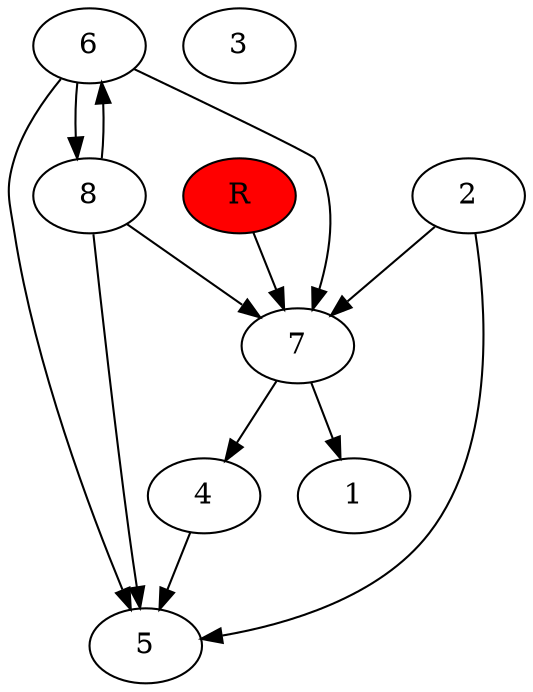 digraph prb54221 {
	1
	2
	3
	4
	5
	6
	7
	8
	R [fillcolor="#ff0000" style=filled]
	2 -> 5
	2 -> 7
	4 -> 5
	6 -> 5
	6 -> 7
	6 -> 8
	7 -> 1
	7 -> 4
	8 -> 5
	8 -> 6
	8 -> 7
	R -> 7
}
